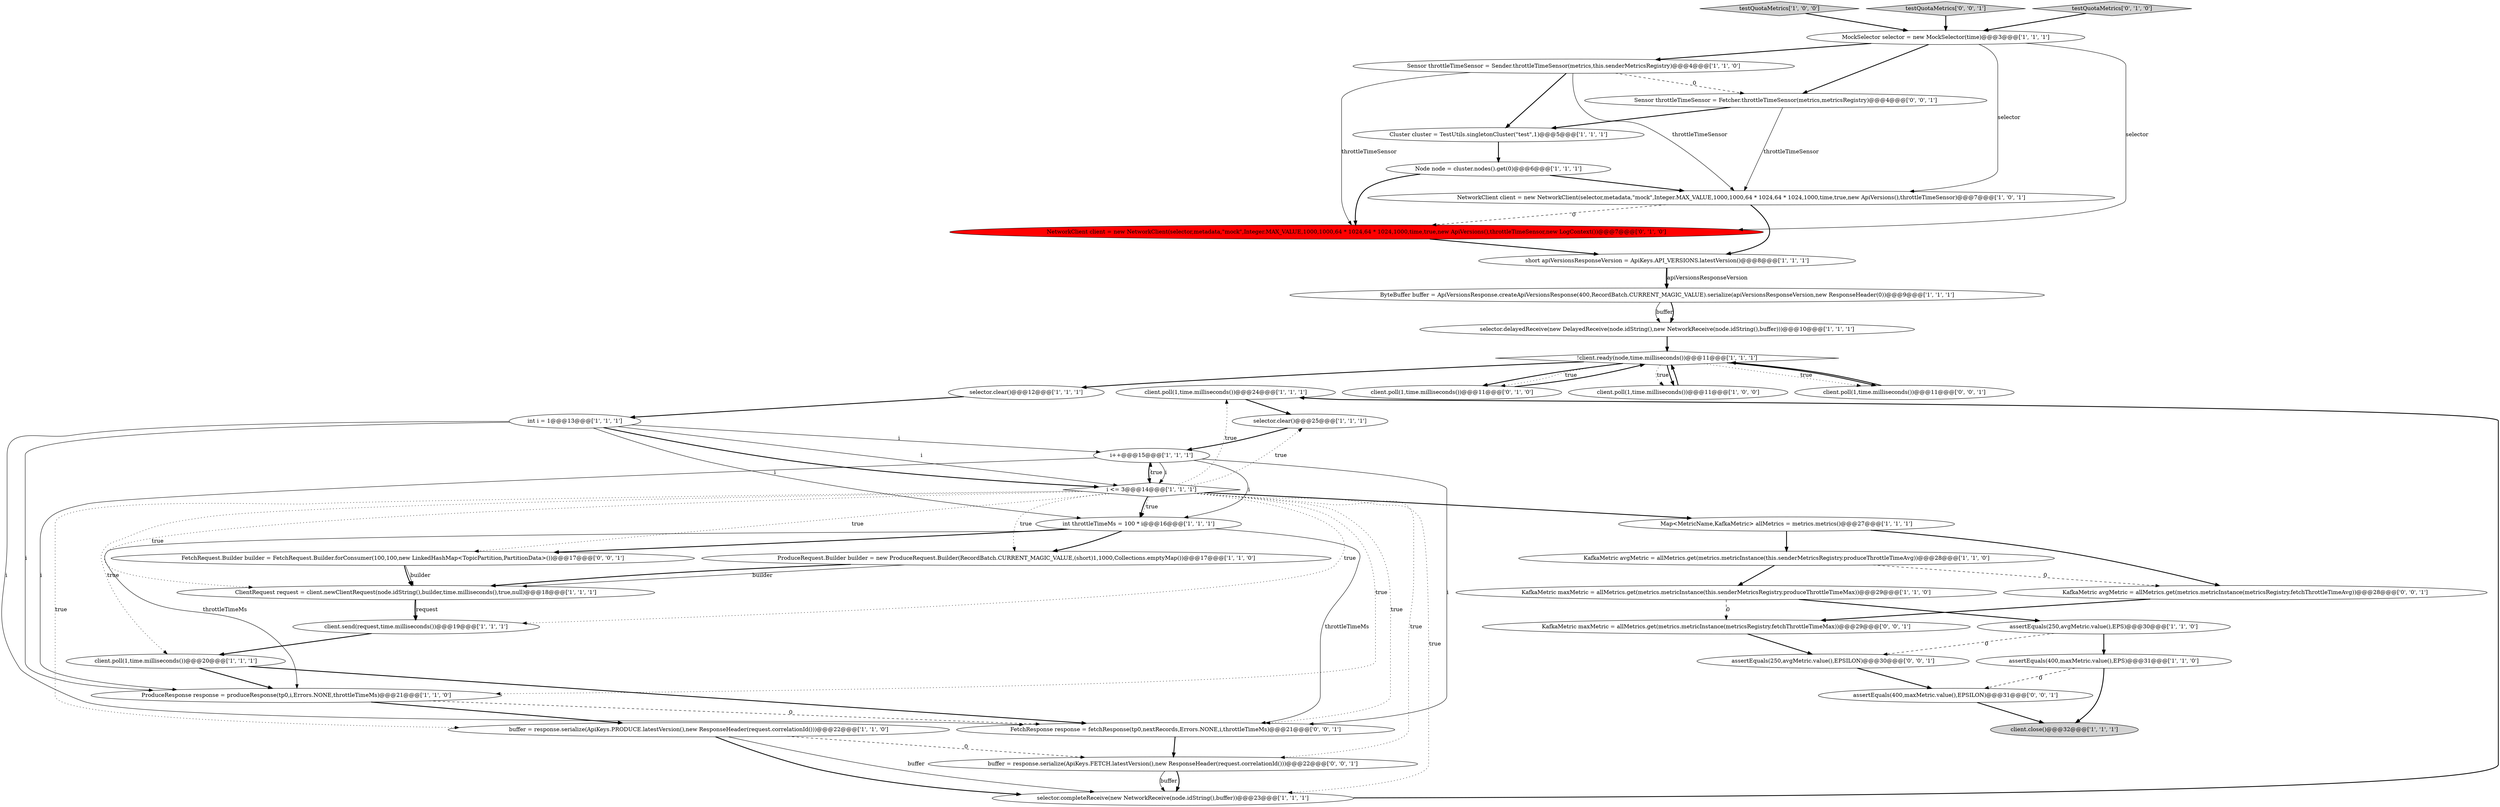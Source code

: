 digraph {
1 [style = filled, label = "client.poll(1,time.milliseconds())@@@24@@@['1', '1', '1']", fillcolor = white, shape = ellipse image = "AAA0AAABBB1BBB"];
32 [style = filled, label = "client.poll(1,time.milliseconds())@@@11@@@['0', '1', '0']", fillcolor = white, shape = ellipse image = "AAA0AAABBB2BBB"];
10 [style = filled, label = "Sensor throttleTimeSensor = Sender.throttleTimeSensor(metrics,this.senderMetricsRegistry)@@@4@@@['1', '1', '0']", fillcolor = white, shape = ellipse image = "AAA0AAABBB1BBB"];
25 [style = filled, label = "ProduceResponse response = produceResponse(tp0,i,Errors.NONE,throttleTimeMs)@@@21@@@['1', '1', '0']", fillcolor = white, shape = ellipse image = "AAA0AAABBB1BBB"];
5 [style = filled, label = "ProduceRequest.Builder builder = new ProduceRequest.Builder(RecordBatch.CURRENT_MAGIC_VALUE,(short)1,1000,Collections.emptyMap())@@@17@@@['1', '1', '0']", fillcolor = white, shape = ellipse image = "AAA0AAABBB1BBB"];
8 [style = filled, label = "int throttleTimeMs = 100 * i@@@16@@@['1', '1', '1']", fillcolor = white, shape = ellipse image = "AAA0AAABBB1BBB"];
9 [style = filled, label = "KafkaMetric maxMetric = allMetrics.get(metrics.metricInstance(this.senderMetricsRegistry.produceThrottleTimeMax))@@@29@@@['1', '1', '0']", fillcolor = white, shape = ellipse image = "AAA0AAABBB1BBB"];
20 [style = filled, label = "!client.ready(node,time.milliseconds())@@@11@@@['1', '1', '1']", fillcolor = white, shape = diamond image = "AAA0AAABBB1BBB"];
28 [style = filled, label = "ByteBuffer buffer = ApiVersionsResponse.createApiVersionsResponse(400,RecordBatch.CURRENT_MAGIC_VALUE).serialize(apiVersionsResponseVersion,new ResponseHeader(0))@@@9@@@['1', '1', '1']", fillcolor = white, shape = ellipse image = "AAA0AAABBB1BBB"];
29 [style = filled, label = "selector.clear()@@@12@@@['1', '1', '1']", fillcolor = white, shape = ellipse image = "AAA0AAABBB1BBB"];
16 [style = filled, label = "selector.delayedReceive(new DelayedReceive(node.idString(),new NetworkReceive(node.idString(),buffer)))@@@10@@@['1', '1', '1']", fillcolor = white, shape = ellipse image = "AAA0AAABBB1BBB"];
30 [style = filled, label = "assertEquals(400,maxMetric.value(),EPS)@@@31@@@['1', '1', '0']", fillcolor = white, shape = ellipse image = "AAA0AAABBB1BBB"];
31 [style = filled, label = "NetworkClient client = new NetworkClient(selector,metadata,\"mock\",Integer.MAX_VALUE,1000,1000,64 * 1024,64 * 1024,1000,time,true,new ApiVersions(),throttleTimeSensor,new LogContext())@@@7@@@['0', '1', '0']", fillcolor = red, shape = ellipse image = "AAA1AAABBB2BBB"];
19 [style = filled, label = "KafkaMetric avgMetric = allMetrics.get(metrics.metricInstance(this.senderMetricsRegistry.produceThrottleTimeAvg))@@@28@@@['1', '1', '0']", fillcolor = white, shape = ellipse image = "AAA0AAABBB1BBB"];
26 [style = filled, label = "buffer = response.serialize(ApiKeys.PRODUCE.latestVersion(),new ResponseHeader(request.correlationId()))@@@22@@@['1', '1', '0']", fillcolor = white, shape = ellipse image = "AAA0AAABBB1BBB"];
0 [style = filled, label = "client.poll(1,time.milliseconds())@@@11@@@['1', '0', '0']", fillcolor = white, shape = ellipse image = "AAA0AAABBB1BBB"];
35 [style = filled, label = "buffer = response.serialize(ApiKeys.FETCH.latestVersion(),new ResponseHeader(request.correlationId()))@@@22@@@['0', '0', '1']", fillcolor = white, shape = ellipse image = "AAA0AAABBB3BBB"];
43 [style = filled, label = "Sensor throttleTimeSensor = Fetcher.throttleTimeSensor(metrics,metricsRegistry)@@@4@@@['0', '0', '1']", fillcolor = white, shape = ellipse image = "AAA0AAABBB3BBB"];
27 [style = filled, label = "client.poll(1,time.milliseconds())@@@20@@@['1', '1', '1']", fillcolor = white, shape = ellipse image = "AAA0AAABBB1BBB"];
22 [style = filled, label = "client.send(request,time.milliseconds())@@@19@@@['1', '1', '1']", fillcolor = white, shape = ellipse image = "AAA0AAABBB1BBB"];
36 [style = filled, label = "client.poll(1,time.milliseconds())@@@11@@@['0', '0', '1']", fillcolor = white, shape = ellipse image = "AAA0AAABBB3BBB"];
14 [style = filled, label = "Cluster cluster = TestUtils.singletonCluster(\"test\",1)@@@5@@@['1', '1', '1']", fillcolor = white, shape = ellipse image = "AAA0AAABBB1BBB"];
42 [style = filled, label = "FetchRequest.Builder builder = FetchRequest.Builder.forConsumer(100,100,new LinkedHashMap<TopicPartition,PartitionData>())@@@17@@@['0', '0', '1']", fillcolor = white, shape = ellipse image = "AAA0AAABBB3BBB"];
15 [style = filled, label = "NetworkClient client = new NetworkClient(selector,metadata,\"mock\",Integer.MAX_VALUE,1000,1000,64 * 1024,64 * 1024,1000,time,true,new ApiVersions(),throttleTimeSensor)@@@7@@@['1', '0', '1']", fillcolor = white, shape = ellipse image = "AAA0AAABBB1BBB"];
23 [style = filled, label = "selector.clear()@@@25@@@['1', '1', '1']", fillcolor = white, shape = ellipse image = "AAA0AAABBB1BBB"];
34 [style = filled, label = "KafkaMetric maxMetric = allMetrics.get(metrics.metricInstance(metricsRegistry.fetchThrottleTimeMax))@@@29@@@['0', '0', '1']", fillcolor = white, shape = ellipse image = "AAA0AAABBB3BBB"];
18 [style = filled, label = "ClientRequest request = client.newClientRequest(node.idString(),builder,time.milliseconds(),true,null)@@@18@@@['1', '1', '1']", fillcolor = white, shape = ellipse image = "AAA0AAABBB1BBB"];
17 [style = filled, label = "i++@@@15@@@['1', '1', '1']", fillcolor = white, shape = ellipse image = "AAA0AAABBB1BBB"];
37 [style = filled, label = "KafkaMetric avgMetric = allMetrics.get(metrics.metricInstance(metricsRegistry.fetchThrottleTimeAvg))@@@28@@@['0', '0', '1']", fillcolor = white, shape = ellipse image = "AAA0AAABBB3BBB"];
41 [style = filled, label = "assertEquals(250,avgMetric.value(),EPSILON)@@@30@@@['0', '0', '1']", fillcolor = white, shape = ellipse image = "AAA0AAABBB3BBB"];
3 [style = filled, label = "Node node = cluster.nodes().get(0)@@@6@@@['1', '1', '1']", fillcolor = white, shape = ellipse image = "AAA0AAABBB1BBB"];
24 [style = filled, label = "testQuotaMetrics['1', '0', '0']", fillcolor = lightgray, shape = diamond image = "AAA0AAABBB1BBB"];
4 [style = filled, label = "int i = 1@@@13@@@['1', '1', '1']", fillcolor = white, shape = ellipse image = "AAA0AAABBB1BBB"];
40 [style = filled, label = "FetchResponse response = fetchResponse(tp0,nextRecords,Errors.NONE,i,throttleTimeMs)@@@21@@@['0', '0', '1']", fillcolor = white, shape = ellipse image = "AAA0AAABBB3BBB"];
38 [style = filled, label = "assertEquals(400,maxMetric.value(),EPSILON)@@@31@@@['0', '0', '1']", fillcolor = white, shape = ellipse image = "AAA0AAABBB3BBB"];
6 [style = filled, label = "short apiVersionsResponseVersion = ApiKeys.API_VERSIONS.latestVersion()@@@8@@@['1', '1', '1']", fillcolor = white, shape = ellipse image = "AAA0AAABBB1BBB"];
11 [style = filled, label = "MockSelector selector = new MockSelector(time)@@@3@@@['1', '1', '1']", fillcolor = white, shape = ellipse image = "AAA0AAABBB1BBB"];
7 [style = filled, label = "i <= 3@@@14@@@['1', '1', '1']", fillcolor = white, shape = diamond image = "AAA0AAABBB1BBB"];
21 [style = filled, label = "assertEquals(250,avgMetric.value(),EPS)@@@30@@@['1', '1', '0']", fillcolor = white, shape = ellipse image = "AAA0AAABBB1BBB"];
13 [style = filled, label = "Map<MetricName,KafkaMetric> allMetrics = metrics.metrics()@@@27@@@['1', '1', '1']", fillcolor = white, shape = ellipse image = "AAA0AAABBB1BBB"];
12 [style = filled, label = "selector.completeReceive(new NetworkReceive(node.idString(),buffer))@@@23@@@['1', '1', '1']", fillcolor = white, shape = ellipse image = "AAA0AAABBB1BBB"];
39 [style = filled, label = "testQuotaMetrics['0', '0', '1']", fillcolor = lightgray, shape = diamond image = "AAA0AAABBB3BBB"];
33 [style = filled, label = "testQuotaMetrics['0', '1', '0']", fillcolor = lightgray, shape = diamond image = "AAA0AAABBB2BBB"];
2 [style = filled, label = "client.close()@@@32@@@['1', '1', '1']", fillcolor = lightgray, shape = ellipse image = "AAA0AAABBB1BBB"];
14->3 [style = bold, label=""];
26->12 [style = solid, label="buffer"];
4->40 [style = solid, label="i"];
20->0 [style = dotted, label="true"];
20->0 [style = bold, label=""];
20->36 [style = dotted, label="true"];
8->25 [style = solid, label="throttleTimeMs"];
21->30 [style = bold, label=""];
17->7 [style = solid, label="i"];
17->8 [style = solid, label="i"];
7->8 [style = bold, label=""];
36->20 [style = bold, label=""];
43->15 [style = solid, label="throttleTimeSensor"];
1->23 [style = bold, label=""];
42->18 [style = solid, label="builder"];
33->11 [style = bold, label=""];
26->12 [style = bold, label=""];
18->22 [style = bold, label=""];
31->6 [style = bold, label=""];
6->28 [style = bold, label=""];
19->9 [style = bold, label=""];
24->11 [style = bold, label=""];
9->21 [style = bold, label=""];
7->27 [style = dotted, label="true"];
15->31 [style = dashed, label="0"];
23->17 [style = bold, label=""];
7->1 [style = dotted, label="true"];
32->20 [style = bold, label=""];
27->25 [style = bold, label=""];
35->12 [style = bold, label=""];
10->14 [style = bold, label=""];
7->40 [style = dotted, label="true"];
17->25 [style = solid, label="i"];
25->40 [style = dashed, label="0"];
11->43 [style = bold, label=""];
12->1 [style = bold, label=""];
4->17 [style = solid, label="i"];
7->42 [style = dotted, label="true"];
4->8 [style = solid, label="i"];
9->34 [style = dashed, label="0"];
38->2 [style = bold, label=""];
7->12 [style = dotted, label="true"];
13->37 [style = bold, label=""];
5->18 [style = solid, label="builder"];
7->23 [style = dotted, label="true"];
25->26 [style = bold, label=""];
7->35 [style = dotted, label="true"];
0->20 [style = bold, label=""];
41->38 [style = bold, label=""];
10->43 [style = dashed, label="0"];
7->22 [style = dotted, label="true"];
7->17 [style = dotted, label="true"];
16->20 [style = bold, label=""];
7->8 [style = dotted, label="true"];
30->38 [style = dashed, label="0"];
4->7 [style = solid, label="i"];
17->40 [style = solid, label="i"];
40->35 [style = bold, label=""];
7->26 [style = dotted, label="true"];
5->18 [style = bold, label=""];
26->35 [style = dashed, label="0"];
8->40 [style = solid, label="throttleTimeMs"];
4->7 [style = bold, label=""];
7->5 [style = dotted, label="true"];
35->12 [style = solid, label="buffer"];
13->19 [style = bold, label=""];
43->14 [style = bold, label=""];
11->10 [style = bold, label=""];
28->16 [style = solid, label="buffer"];
7->18 [style = dotted, label="true"];
6->28 [style = solid, label="apiVersionsResponseVersion"];
20->36 [style = bold, label=""];
7->13 [style = bold, label=""];
10->15 [style = solid, label="throttleTimeSensor"];
42->18 [style = bold, label=""];
29->4 [style = bold, label=""];
20->29 [style = bold, label=""];
3->31 [style = bold, label=""];
18->22 [style = solid, label="request"];
11->15 [style = solid, label="selector"];
20->32 [style = bold, label=""];
15->6 [style = bold, label=""];
3->15 [style = bold, label=""];
34->41 [style = bold, label=""];
39->11 [style = bold, label=""];
28->16 [style = bold, label=""];
4->25 [style = solid, label="i"];
17->7 [style = bold, label=""];
8->42 [style = bold, label=""];
8->5 [style = bold, label=""];
22->27 [style = bold, label=""];
10->31 [style = solid, label="throttleTimeSensor"];
21->41 [style = dashed, label="0"];
37->34 [style = bold, label=""];
7->25 [style = dotted, label="true"];
27->40 [style = bold, label=""];
30->2 [style = bold, label=""];
20->32 [style = dotted, label="true"];
19->37 [style = dashed, label="0"];
11->31 [style = solid, label="selector"];
}
